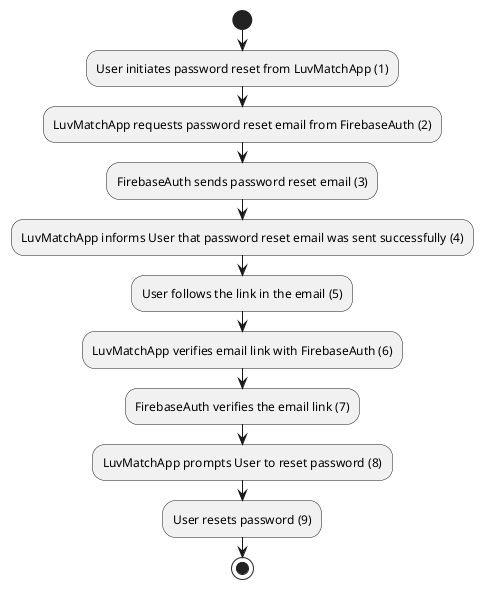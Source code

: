@startuml

start

:User initiates password reset from LuvMatchApp (1);

:LuvMatchApp requests password reset email from FirebaseAuth (2);

:FirebaseAuth sends password reset email (3);

:LuvMatchApp informs User that password reset email was sent successfully (4);

:User follows the link in the email (5);

:LuvMatchApp verifies email link with FirebaseAuth (6);

:FirebaseAuth verifies the email link (7);

:LuvMatchApp prompts User to reset password (8);

:User resets password (9);

stop

@enduml
